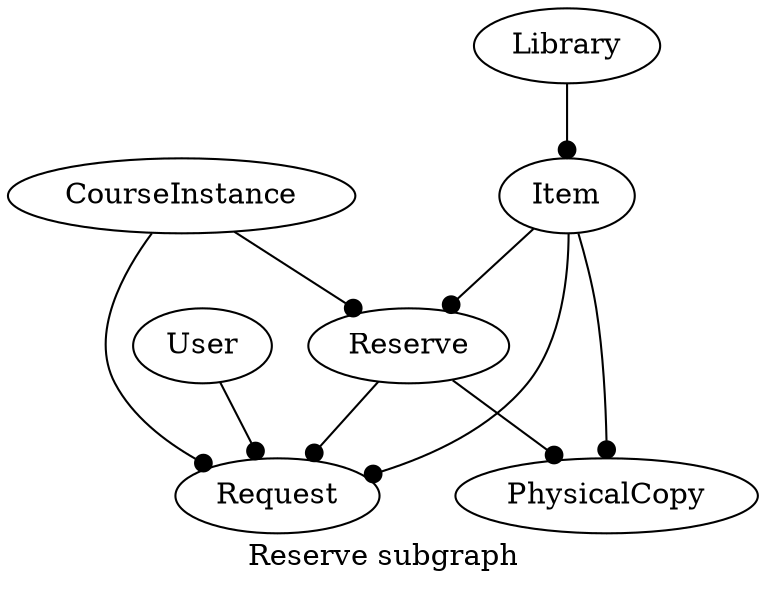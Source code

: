 digraph a {
{ splines=true; }
graph [ label="Reserve subgraph", splines=true ]
/*
  InstLoadPeriod -> InstLoadPeriodLibrary [ arrowhead=dot, arrowtail=none ];
Department -> Course [ arrowhead=dot, arrowtail=none ];
HelpArticle -> HelpArticleTag [ arrowhead=dot, arrowtail=none ];
HelpArticle -> HelpArticleToArticle [ arrowhead=dot, arrowtail=none ];
HelpArticle -> HelpArticleToRole [ arrowhead=dot, arrowtail=none ];
HelpArticle -> HelpArticleToArticle [ arrowhead=dot, arrowtail=none ];
*/

  CourseInstance -> Reserve [ arrowhead=dot, arrowtail=none ];
CourseInstance -> Request [ arrowhead=dot, arrowtail=none ];
User -> Request [ arrowhead=dot, arrowtail=none ];
Item -> Request [ arrowhead=dot, arrowtail=none ];
Item -> PhysicalCopy [ arrowhead=dot, arrowtail=none ];
Item -> Reserve [ arrowhead=dot, arrowtail=none ];
Reserve -> Request [ arrowhead=dot, arrowtail=none ];
Reserve -> PhysicalCopy [ arrowhead=dot, arrowtail=none ];
 Library -> Item [ arrowhead=dot, arrowtail=none];

/*
User -> InstructorAttribute [ arrowhead=dot, arrowtail=none ];
User -> NotTrained [ arrowhead=dot, arrowtail=none ];
User -> SpecialUserAudit [ arrowhead=dot, arrowtail=none ];
User -> HelpArticleTag [ arrowhead=dot, arrowtail=none ];
User -> SpecialUser [ arrowhead=dot, arrowtail=none ];
User -> StaffLibrary [ arrowhead=dot, arrowtail=none ];
User -> SpecialUserAudit [ arrowhead=dot, arrowtail=none ];
User -> Access [ arrowhead=dot, arrowtail=none ];
Report -> ReportCache [ arrowhead=dot, arrowtail=none ];
Proxy -> ProxiedHost [ arrowhead=dot, arrowtail=none ];
Library -> Department [ arrowhead=dot, arrowtail=none ];
Library -> InstLoadPeriodLibrary [ arrowhead=dot, arrowtail=none ];
Library -> StaffLibrary [ arrowhead=dot, arrowtail=none ];
Course -> CourseAlias [ arrowhead=dot, arrowtail=none ];
CourseAlias -> Access [ arrowhead=dot, arrowtail=none ];

MimeType [ style=dashed ]
HelpCategory [ style=dashed ]
Term [ style=dashed ]
CircRule [ style=dashed ]
PermissionsLevel [ style=dashed ]
ElectronicItemAudit [ style=dashed ]
Skin [ style=dashed ]
IlsRequest [ style=dashed ]
Note [ style=dashed ]
News [ style=dashed ]
HelpCatToRole [ style=dashed ]
CourseNoDept [ style=dashed ]
Course [ color=blue ]
Item [ color=blue ]
InstLoadPeriod [ color=blue ]
Report [ color=blue ]
Library [ color=blue ]
CourseInstance [ color=blue ]
User [ color=blue ]
CourseAlias [ color=blue ]
Department [ color=blue ]
HelpArticle [ color=blue ]
Reserve [ color=blue ]
Proxy [ color=blue ]
*/
}

